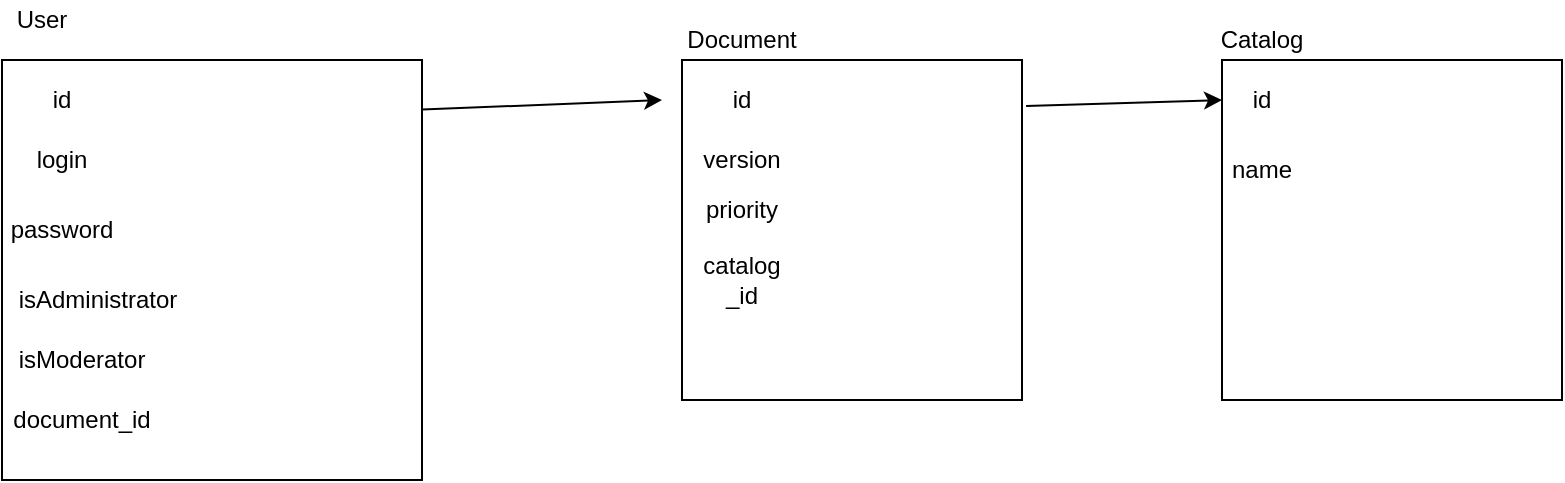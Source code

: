 <mxfile version="12.1.3" pages="1"><diagram id="1ukJx1I8JOqkx3wJSo4l" name="Page-1"><mxGraphModel dx="854" dy="318" grid="1" gridSize="10" guides="1" tooltips="1" connect="1" arrows="1" fold="1" page="1" pageScale="1" pageWidth="850" pageHeight="1100" math="0" shadow="0"><root><mxCell id="0"/><mxCell id="1" parent="0"/><object label="" id="1knooG6uAV0iX2cmZe7T-1"><mxCell style="whiteSpace=wrap;html=1;aspect=fixed;" vertex="1" parent="1"><mxGeometry x="40" y="70" width="210" height="210" as="geometry"/></mxCell></object><mxCell id="1knooG6uAV0iX2cmZe7T-2" value="User" style="text;html=1;strokeColor=none;fillColor=none;align=center;verticalAlign=middle;whiteSpace=wrap;rounded=0;" vertex="1" parent="1"><mxGeometry x="40" y="40" width="40" height="20" as="geometry"/></mxCell><mxCell id="1knooG6uAV0iX2cmZe7T-6" value="" style="whiteSpace=wrap;html=1;aspect=fixed;" vertex="1" parent="1"><mxGeometry x="380" y="70" width="170" height="170" as="geometry"/></mxCell><mxCell id="1knooG6uAV0iX2cmZe7T-9" value="&lt;div&gt;id&lt;/div&gt;" style="text;html=1;strokeColor=none;fillColor=none;align=center;verticalAlign=middle;whiteSpace=wrap;rounded=0;" vertex="1" parent="1"><mxGeometry x="50" y="80" width="40" height="20" as="geometry"/></mxCell><mxCell id="1knooG6uAV0iX2cmZe7T-10" value="login" style="text;html=1;strokeColor=none;fillColor=none;align=center;verticalAlign=middle;whiteSpace=wrap;rounded=0;" vertex="1" parent="1"><mxGeometry x="50" y="110" width="40" height="20" as="geometry"/></mxCell><mxCell id="1knooG6uAV0iX2cmZe7T-11" value="&lt;div&gt;password&lt;/div&gt;" style="text;html=1;strokeColor=none;fillColor=none;align=center;verticalAlign=middle;whiteSpace=wrap;rounded=0;" vertex="1" parent="1"><mxGeometry x="50" y="145" width="40" height="20" as="geometry"/></mxCell><mxCell id="1knooG6uAV0iX2cmZe7T-13" value="id" style="text;html=1;strokeColor=none;fillColor=none;align=center;verticalAlign=middle;whiteSpace=wrap;rounded=0;" vertex="1" parent="1"><mxGeometry x="390" y="80" width="40" height="20" as="geometry"/></mxCell><mxCell id="1knooG6uAV0iX2cmZe7T-14" value="&lt;div&gt;version&lt;/div&gt;" style="text;html=1;strokeColor=none;fillColor=none;align=center;verticalAlign=middle;whiteSpace=wrap;rounded=0;" vertex="1" parent="1"><mxGeometry x="390" y="110" width="40" height="20" as="geometry"/></mxCell><mxCell id="1knooG6uAV0iX2cmZe7T-17" value="priority" style="text;html=1;strokeColor=none;fillColor=none;align=center;verticalAlign=middle;whiteSpace=wrap;rounded=0;" vertex="1" parent="1"><mxGeometry x="390" y="135" width="40" height="20" as="geometry"/></mxCell><mxCell id="1knooG6uAV0iX2cmZe7T-18" value="&lt;div&gt;catalog&lt;/div&gt;&lt;div&gt;_id&lt;/div&gt;" style="text;html=1;strokeColor=none;fillColor=none;align=center;verticalAlign=middle;whiteSpace=wrap;rounded=0;" vertex="1" parent="1"><mxGeometry x="390" y="170" width="40" height="20" as="geometry"/></mxCell><mxCell id="1knooG6uAV0iX2cmZe7T-20" value="" style="rounded=0;whiteSpace=wrap;html=1;" vertex="1" parent="1"><mxGeometry x="650" y="70" width="170" height="170" as="geometry"/></mxCell><mxCell id="1knooG6uAV0iX2cmZe7T-21" value="Catalog" style="text;html=1;strokeColor=none;fillColor=none;align=center;verticalAlign=middle;whiteSpace=wrap;rounded=0;" vertex="1" parent="1"><mxGeometry x="650" y="50" width="40" height="20" as="geometry"/></mxCell><mxCell id="1knooG6uAV0iX2cmZe7T-25" value="id" style="text;html=1;strokeColor=none;fillColor=none;align=center;verticalAlign=middle;whiteSpace=wrap;rounded=0;" vertex="1" parent="1"><mxGeometry x="650" y="80" width="40" height="20" as="geometry"/></mxCell><mxCell id="1knooG6uAV0iX2cmZe7T-26" value="name" style="text;html=1;strokeColor=none;fillColor=none;align=center;verticalAlign=middle;whiteSpace=wrap;rounded=0;" vertex="1" parent="1"><mxGeometry x="650" y="115" width="40" height="20" as="geometry"/></mxCell><mxCell id="1knooG6uAV0iX2cmZe7T-27" value="isAdministrator" style="text;html=1;strokeColor=none;fillColor=none;align=center;verticalAlign=middle;whiteSpace=wrap;rounded=0;" vertex="1" parent="1"><mxGeometry x="68" y="180" width="40" height="20" as="geometry"/></mxCell><mxCell id="1knooG6uAV0iX2cmZe7T-29" value="isModerator" style="text;html=1;strokeColor=none;fillColor=none;align=center;verticalAlign=middle;whiteSpace=wrap;rounded=0;" vertex="1" parent="1"><mxGeometry x="60" y="210" width="40" height="20" as="geometry"/></mxCell><mxCell id="1knooG6uAV0iX2cmZe7T-30" value="&lt;div&gt;Document&lt;/div&gt;" style="text;html=1;strokeColor=none;fillColor=none;align=center;verticalAlign=middle;whiteSpace=wrap;rounded=0;" vertex="1" parent="1"><mxGeometry x="390" y="50" width="40" height="20" as="geometry"/></mxCell><mxCell id="1knooG6uAV0iX2cmZe7T-33" value="" style="endArrow=classic;html=1;exitX=1;exitY=0.118;exitDx=0;exitDy=0;exitPerimeter=0;" edge="1" parent="1" source="1knooG6uAV0iX2cmZe7T-1"><mxGeometry width="50" height="50" relative="1" as="geometry"><mxPoint x="320" y="130" as="sourcePoint"/><mxPoint x="370" y="90" as="targetPoint"/></mxGeometry></mxCell><mxCell id="1knooG6uAV0iX2cmZe7T-37" value="" style="endArrow=classic;html=1;exitX=1.012;exitY=0.135;exitDx=0;exitDy=0;exitPerimeter=0;entryX=0;entryY=0.5;entryDx=0;entryDy=0;" edge="1" parent="1" source="1knooG6uAV0iX2cmZe7T-6" target="1knooG6uAV0iX2cmZe7T-25"><mxGeometry width="50" height="50" relative="1" as="geometry"><mxPoint x="550" y="130" as="sourcePoint"/><mxPoint x="640" y="90" as="targetPoint"/></mxGeometry></mxCell><mxCell id="1knooG6uAV0iX2cmZe7T-38" value="&lt;div&gt;document_id&lt;/div&gt;" style="text;html=1;strokeColor=none;fillColor=none;align=center;verticalAlign=middle;whiteSpace=wrap;rounded=0;" vertex="1" parent="1"><mxGeometry x="60" y="240" width="40" height="20" as="geometry"/></mxCell></root></mxGraphModel></diagram></mxfile>